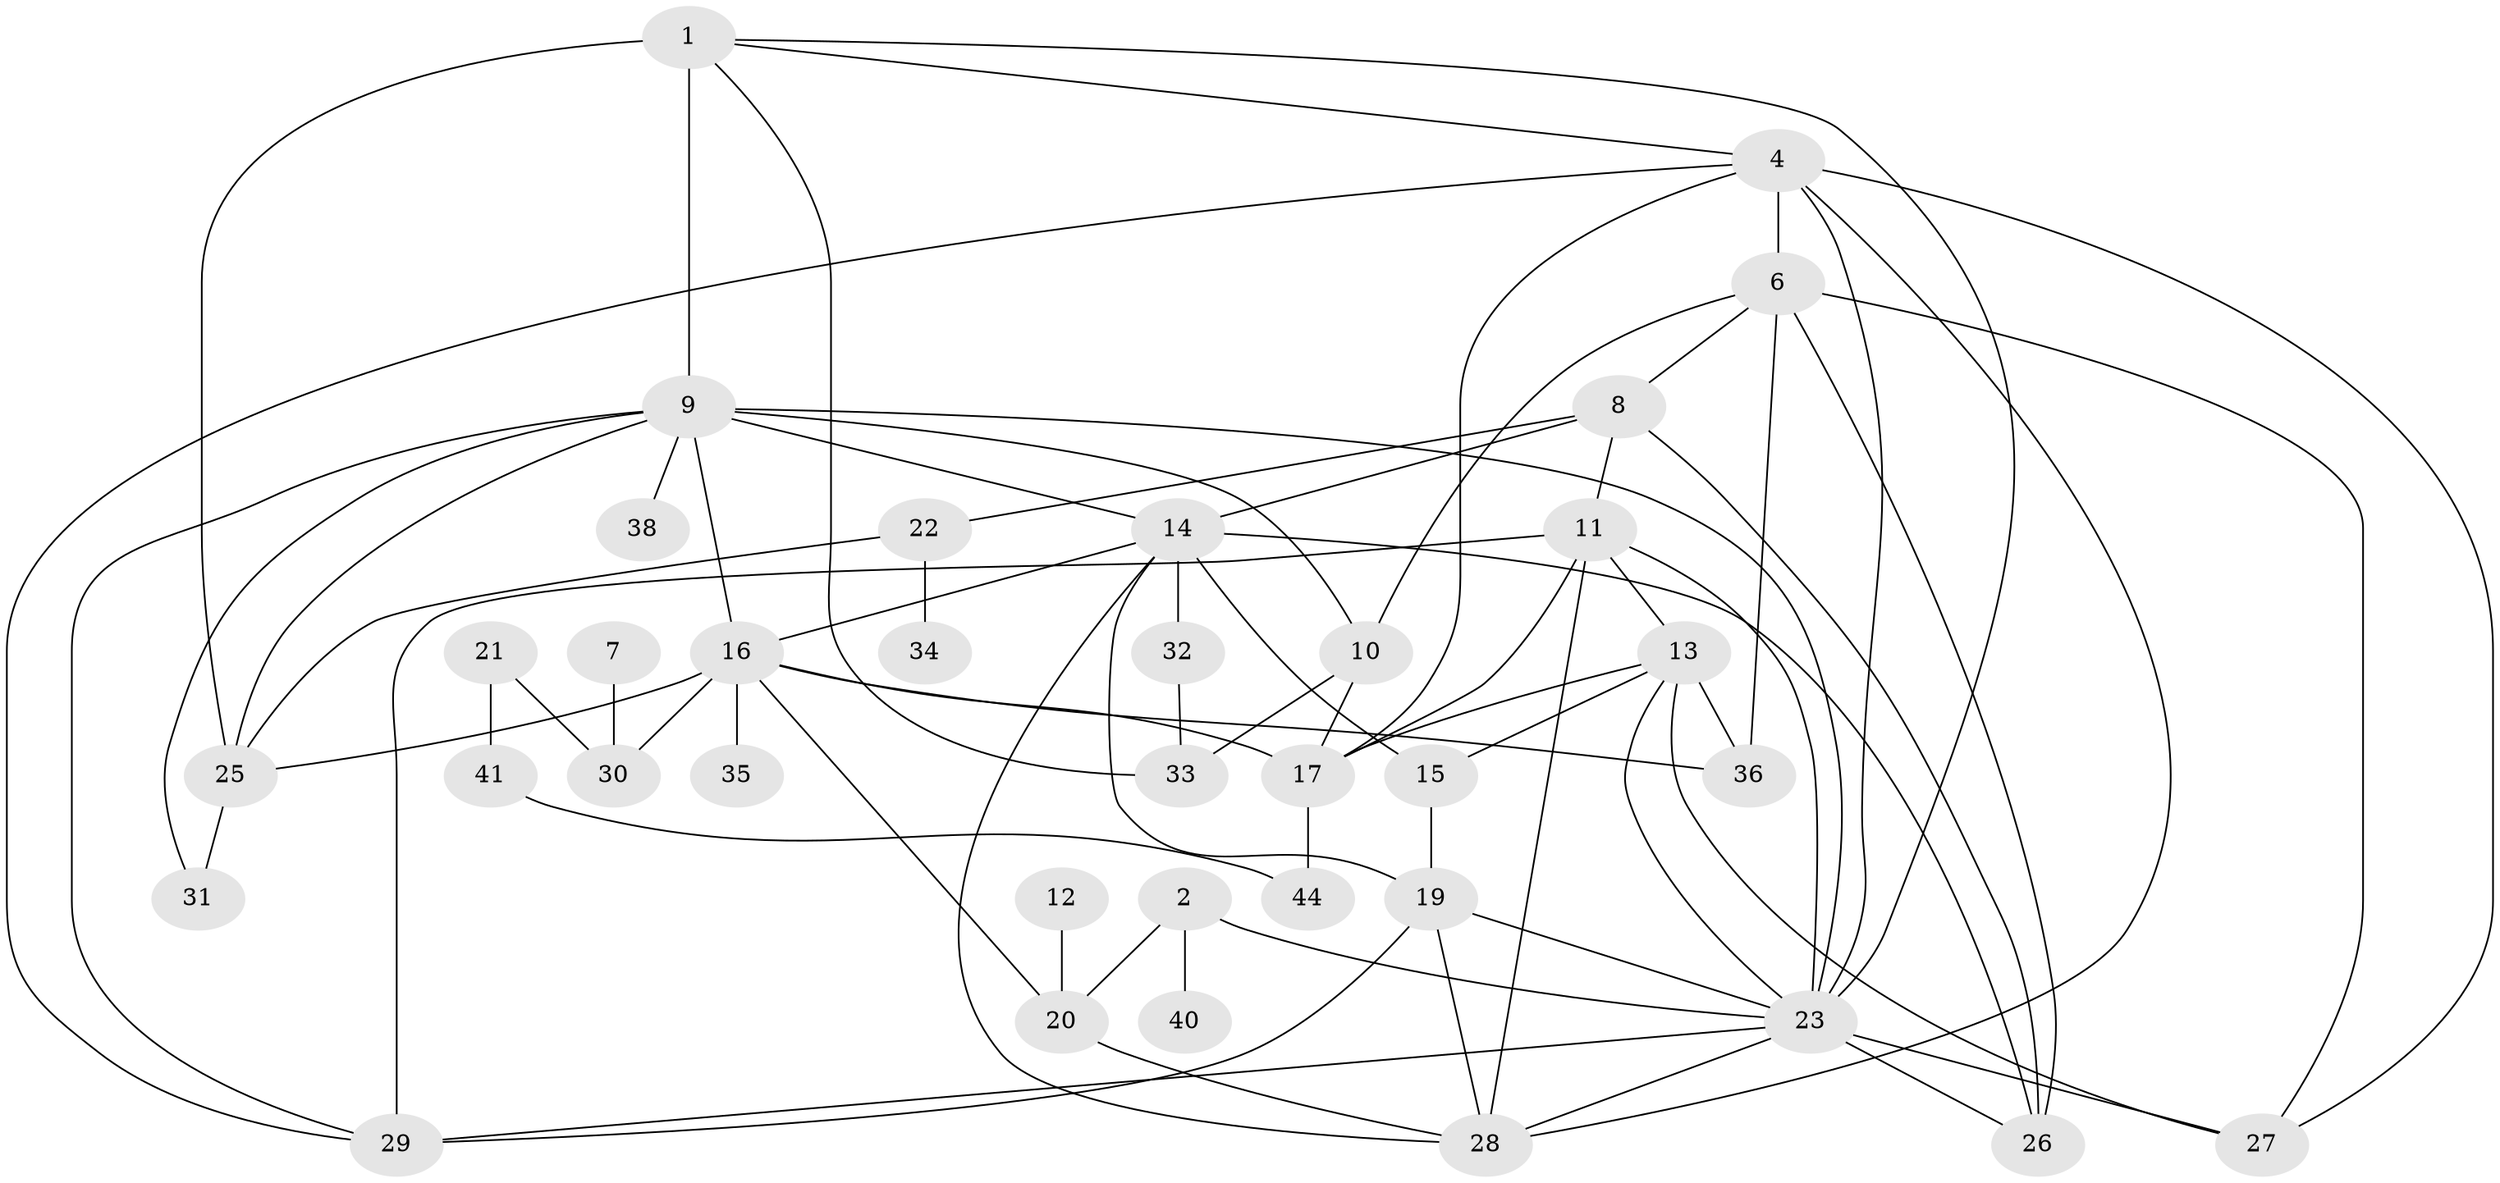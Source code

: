 // original degree distribution, {2: 0.17777777777777778, 1: 0.2, 0: 0.1, 3: 0.13333333333333333, 4: 0.2222222222222222, 5: 0.08888888888888889, 7: 0.044444444444444446, 6: 0.03333333333333333}
// Generated by graph-tools (version 1.1) at 2025/48/03/04/25 22:48:27]
// undirected, 36 vertices, 74 edges
graph export_dot {
  node [color=gray90,style=filled];
  1;
  2;
  4;
  6;
  7;
  8;
  9;
  10;
  11;
  12;
  13;
  14;
  15;
  16;
  17;
  19;
  20;
  21;
  22;
  23;
  25;
  26;
  27;
  28;
  29;
  30;
  31;
  32;
  33;
  34;
  35;
  36;
  38;
  40;
  41;
  44;
  1 -- 4 [weight=1.0];
  1 -- 9 [weight=1.0];
  1 -- 23 [weight=1.0];
  1 -- 25 [weight=3.0];
  1 -- 33 [weight=1.0];
  2 -- 20 [weight=1.0];
  2 -- 23 [weight=1.0];
  2 -- 40 [weight=2.0];
  4 -- 6 [weight=1.0];
  4 -- 17 [weight=1.0];
  4 -- 23 [weight=1.0];
  4 -- 27 [weight=1.0];
  4 -- 28 [weight=2.0];
  4 -- 29 [weight=2.0];
  6 -- 8 [weight=1.0];
  6 -- 10 [weight=1.0];
  6 -- 26 [weight=1.0];
  6 -- 27 [weight=1.0];
  6 -- 36 [weight=1.0];
  7 -- 30 [weight=2.0];
  8 -- 11 [weight=1.0];
  8 -- 14 [weight=1.0];
  8 -- 22 [weight=1.0];
  8 -- 26 [weight=1.0];
  9 -- 10 [weight=1.0];
  9 -- 14 [weight=1.0];
  9 -- 16 [weight=1.0];
  9 -- 23 [weight=1.0];
  9 -- 25 [weight=1.0];
  9 -- 29 [weight=1.0];
  9 -- 31 [weight=1.0];
  9 -- 38 [weight=1.0];
  10 -- 17 [weight=1.0];
  10 -- 33 [weight=2.0];
  11 -- 13 [weight=1.0];
  11 -- 17 [weight=1.0];
  11 -- 23 [weight=1.0];
  11 -- 28 [weight=1.0];
  11 -- 29 [weight=2.0];
  12 -- 20 [weight=4.0];
  13 -- 15 [weight=1.0];
  13 -- 17 [weight=1.0];
  13 -- 23 [weight=1.0];
  13 -- 27 [weight=1.0];
  13 -- 36 [weight=1.0];
  14 -- 15 [weight=1.0];
  14 -- 16 [weight=1.0];
  14 -- 19 [weight=1.0];
  14 -- 26 [weight=2.0];
  14 -- 28 [weight=1.0];
  14 -- 32 [weight=1.0];
  15 -- 19 [weight=1.0];
  16 -- 17 [weight=2.0];
  16 -- 20 [weight=1.0];
  16 -- 25 [weight=1.0];
  16 -- 30 [weight=1.0];
  16 -- 35 [weight=1.0];
  16 -- 36 [weight=1.0];
  17 -- 44 [weight=1.0];
  19 -- 23 [weight=1.0];
  19 -- 28 [weight=1.0];
  19 -- 29 [weight=1.0];
  20 -- 28 [weight=2.0];
  21 -- 30 [weight=1.0];
  21 -- 41 [weight=1.0];
  22 -- 25 [weight=1.0];
  22 -- 34 [weight=1.0];
  23 -- 26 [weight=2.0];
  23 -- 27 [weight=1.0];
  23 -- 28 [weight=1.0];
  23 -- 29 [weight=1.0];
  25 -- 31 [weight=1.0];
  32 -- 33 [weight=1.0];
  41 -- 44 [weight=1.0];
}
